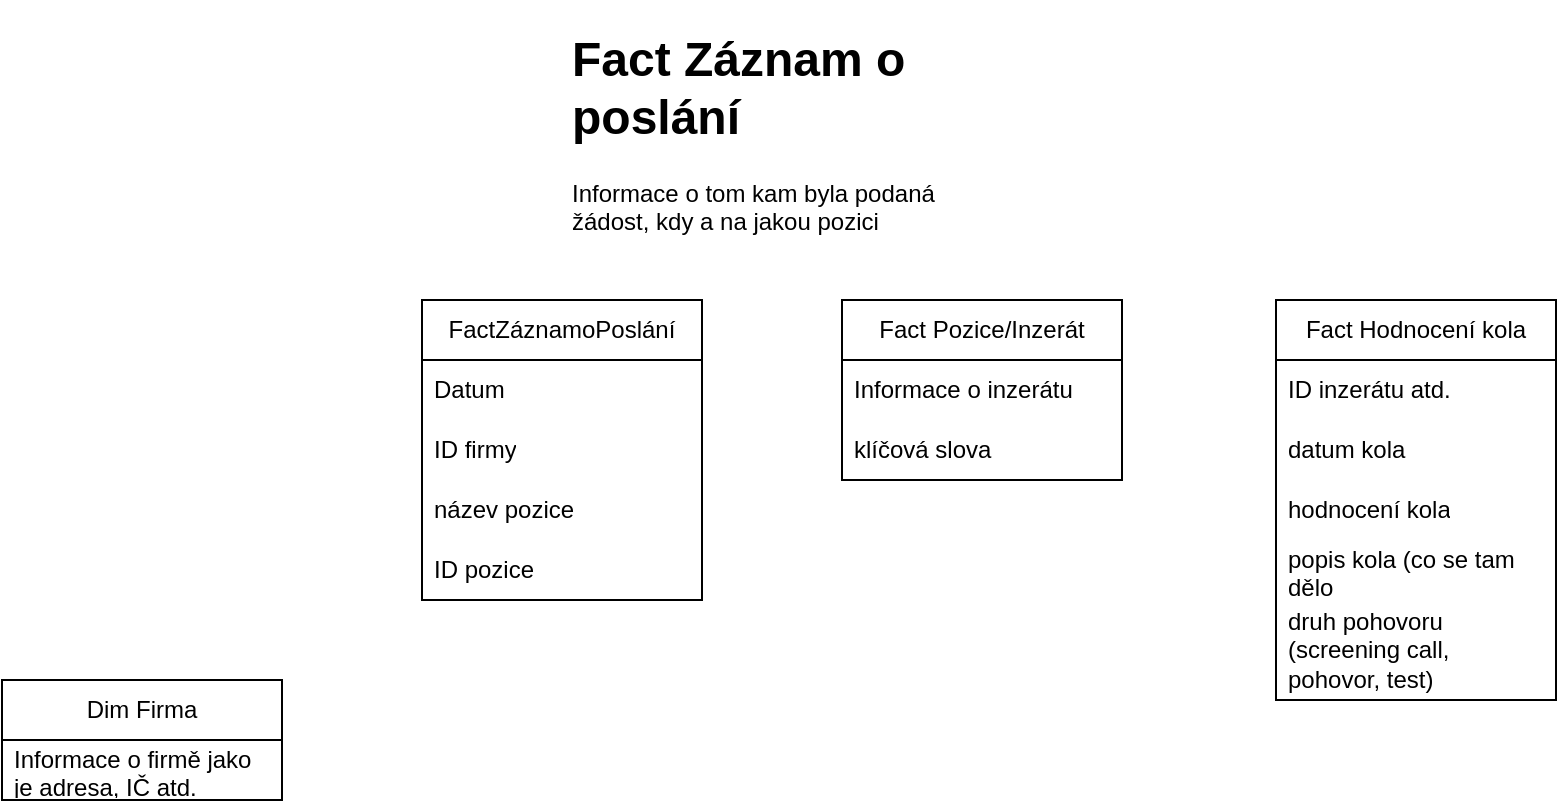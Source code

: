 <mxfile version="23.0.2" type="device">
  <diagram name="Stránka-1" id="5KgmJFI4v0xnq0DhOUGf">
    <mxGraphModel dx="1434" dy="844" grid="1" gridSize="10" guides="1" tooltips="1" connect="1" arrows="1" fold="1" page="1" pageScale="1" pageWidth="827" pageHeight="1169" math="0" shadow="0">
      <root>
        <mxCell id="0" />
        <mxCell id="1" parent="0" />
        <mxCell id="ArkV98UuGTiBGxmZiYTk-1" value="FactZáznamoPoslání" style="swimlane;fontStyle=0;childLayout=stackLayout;horizontal=1;startSize=30;horizontalStack=0;resizeParent=1;resizeParentMax=0;resizeLast=0;collapsible=1;marginBottom=0;whiteSpace=wrap;html=1;" parent="1" vertex="1">
          <mxGeometry x="260" y="240" width="140" height="150" as="geometry" />
        </mxCell>
        <mxCell id="ArkV98UuGTiBGxmZiYTk-2" value="Datum" style="text;strokeColor=none;fillColor=none;align=left;verticalAlign=middle;spacingLeft=4;spacingRight=4;overflow=hidden;points=[[0,0.5],[1,0.5]];portConstraint=eastwest;rotatable=0;whiteSpace=wrap;html=1;" parent="ArkV98UuGTiBGxmZiYTk-1" vertex="1">
          <mxGeometry y="30" width="140" height="30" as="geometry" />
        </mxCell>
        <mxCell id="ArkV98UuGTiBGxmZiYTk-14" value="ID firmy" style="text;strokeColor=none;fillColor=none;align=left;verticalAlign=middle;spacingLeft=4;spacingRight=4;overflow=hidden;points=[[0,0.5],[1,0.5]];portConstraint=eastwest;rotatable=0;whiteSpace=wrap;html=1;" parent="ArkV98UuGTiBGxmZiYTk-1" vertex="1">
          <mxGeometry y="60" width="140" height="30" as="geometry" />
        </mxCell>
        <mxCell id="ArkV98UuGTiBGxmZiYTk-15" value="název pozice" style="text;strokeColor=none;fillColor=none;align=left;verticalAlign=middle;spacingLeft=4;spacingRight=4;overflow=hidden;points=[[0,0.5],[1,0.5]];portConstraint=eastwest;rotatable=0;whiteSpace=wrap;html=1;" parent="ArkV98UuGTiBGxmZiYTk-1" vertex="1">
          <mxGeometry y="90" width="140" height="30" as="geometry" />
        </mxCell>
        <mxCell id="ArkV98UuGTiBGxmZiYTk-3" value="ID pozice" style="text;strokeColor=none;fillColor=none;align=left;verticalAlign=middle;spacingLeft=4;spacingRight=4;overflow=hidden;points=[[0,0.5],[1,0.5]];portConstraint=eastwest;rotatable=0;whiteSpace=wrap;html=1;" parent="ArkV98UuGTiBGxmZiYTk-1" vertex="1">
          <mxGeometry y="120" width="140" height="30" as="geometry" />
        </mxCell>
        <mxCell id="ArkV98UuGTiBGxmZiYTk-6" value="&lt;h1&gt;Fact Záznam o poslání&lt;/h1&gt;&lt;p&gt;Informace o tom kam byla podaná žádost, kdy a na jakou pozici&lt;/p&gt;" style="text;html=1;strokeColor=none;fillColor=none;spacing=5;spacingTop=-20;whiteSpace=wrap;overflow=hidden;rounded=0;" parent="1" vertex="1">
          <mxGeometry x="330" y="100" width="190" height="120" as="geometry" />
        </mxCell>
        <mxCell id="ArkV98UuGTiBGxmZiYTk-9" value="Dim Firma" style="swimlane;fontStyle=0;childLayout=stackLayout;horizontal=1;startSize=30;horizontalStack=0;resizeParent=1;resizeParentMax=0;resizeLast=0;collapsible=1;marginBottom=0;whiteSpace=wrap;html=1;" parent="1" vertex="1">
          <mxGeometry x="50" y="430" width="140" height="60" as="geometry" />
        </mxCell>
        <mxCell id="ArkV98UuGTiBGxmZiYTk-10" value="Informace o firmě jako je adresa, IČ atd." style="text;strokeColor=none;fillColor=none;align=left;verticalAlign=middle;spacingLeft=4;spacingRight=4;overflow=hidden;points=[[0,0.5],[1,0.5]];portConstraint=eastwest;rotatable=0;whiteSpace=wrap;html=1;" parent="ArkV98UuGTiBGxmZiYTk-9" vertex="1">
          <mxGeometry y="30" width="140" height="30" as="geometry" />
        </mxCell>
        <mxCell id="ArkV98UuGTiBGxmZiYTk-16" value="Fact Pozice/Inzerát" style="swimlane;fontStyle=0;childLayout=stackLayout;horizontal=1;startSize=30;horizontalStack=0;resizeParent=1;resizeParentMax=0;resizeLast=0;collapsible=1;marginBottom=0;whiteSpace=wrap;html=1;" parent="1" vertex="1">
          <mxGeometry x="470" y="240" width="140" height="90" as="geometry" />
        </mxCell>
        <mxCell id="ArkV98UuGTiBGxmZiYTk-17" value="Informace o inzerátu" style="text;strokeColor=none;fillColor=none;align=left;verticalAlign=middle;spacingLeft=4;spacingRight=4;overflow=hidden;points=[[0,0.5],[1,0.5]];portConstraint=eastwest;rotatable=0;whiteSpace=wrap;html=1;" parent="ArkV98UuGTiBGxmZiYTk-16" vertex="1">
          <mxGeometry y="30" width="140" height="30" as="geometry" />
        </mxCell>
        <mxCell id="ArkV98UuGTiBGxmZiYTk-18" value="klíčová slova" style="text;strokeColor=none;fillColor=none;align=left;verticalAlign=middle;spacingLeft=4;spacingRight=4;overflow=hidden;points=[[0,0.5],[1,0.5]];portConstraint=eastwest;rotatable=0;whiteSpace=wrap;html=1;" parent="ArkV98UuGTiBGxmZiYTk-16" vertex="1">
          <mxGeometry y="60" width="140" height="30" as="geometry" />
        </mxCell>
        <mxCell id="ArkV98UuGTiBGxmZiYTk-19" value="Fact Hodnocení kola" style="swimlane;fontStyle=0;childLayout=stackLayout;horizontal=1;startSize=30;horizontalStack=0;resizeParent=1;resizeParentMax=0;resizeLast=0;collapsible=1;marginBottom=0;whiteSpace=wrap;html=1;" parent="1" vertex="1">
          <mxGeometry x="687" y="240" width="140" height="200" as="geometry" />
        </mxCell>
        <mxCell id="ArkV98UuGTiBGxmZiYTk-20" value="ID inzerátu atd." style="text;strokeColor=none;fillColor=none;align=left;verticalAlign=middle;spacingLeft=4;spacingRight=4;overflow=hidden;points=[[0,0.5],[1,0.5]];portConstraint=eastwest;rotatable=0;whiteSpace=wrap;html=1;" parent="ArkV98UuGTiBGxmZiYTk-19" vertex="1">
          <mxGeometry y="30" width="140" height="30" as="geometry" />
        </mxCell>
        <mxCell id="ArkV98UuGTiBGxmZiYTk-21" value="datum kola" style="text;strokeColor=none;fillColor=none;align=left;verticalAlign=middle;spacingLeft=4;spacingRight=4;overflow=hidden;points=[[0,0.5],[1,0.5]];portConstraint=eastwest;rotatable=0;whiteSpace=wrap;html=1;" parent="ArkV98UuGTiBGxmZiYTk-19" vertex="1">
          <mxGeometry y="60" width="140" height="30" as="geometry" />
        </mxCell>
        <mxCell id="ArkV98UuGTiBGxmZiYTk-22" value="hodnocení kola" style="text;strokeColor=none;fillColor=none;align=left;verticalAlign=middle;spacingLeft=4;spacingRight=4;overflow=hidden;points=[[0,0.5],[1,0.5]];portConstraint=eastwest;rotatable=0;whiteSpace=wrap;html=1;" parent="ArkV98UuGTiBGxmZiYTk-19" vertex="1">
          <mxGeometry y="90" width="140" height="30" as="geometry" />
        </mxCell>
        <mxCell id="ArkV98UuGTiBGxmZiYTk-23" value="popis kola (co se tam dělo" style="text;strokeColor=none;fillColor=none;align=left;verticalAlign=middle;spacingLeft=4;spacingRight=4;overflow=hidden;points=[[0,0.5],[1,0.5]];portConstraint=eastwest;rotatable=0;whiteSpace=wrap;html=1;" parent="ArkV98UuGTiBGxmZiYTk-19" vertex="1">
          <mxGeometry y="120" width="140" height="30" as="geometry" />
        </mxCell>
        <mxCell id="ArkV98UuGTiBGxmZiYTk-24" value="druh pohovoru (screening call, pohovor, test)" style="text;strokeColor=none;fillColor=none;align=left;verticalAlign=middle;spacingLeft=4;spacingRight=4;overflow=hidden;points=[[0,0.5],[1,0.5]];portConstraint=eastwest;rotatable=0;whiteSpace=wrap;html=1;" parent="ArkV98UuGTiBGxmZiYTk-19" vertex="1">
          <mxGeometry y="150" width="140" height="50" as="geometry" />
        </mxCell>
      </root>
    </mxGraphModel>
  </diagram>
</mxfile>
